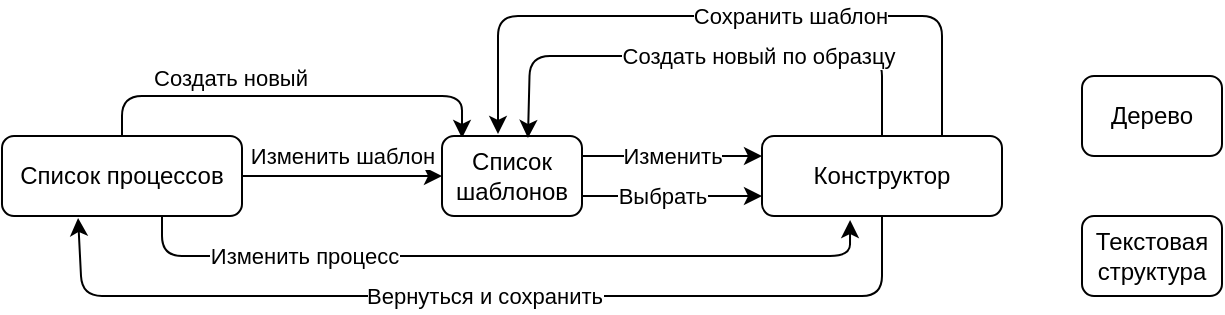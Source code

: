 <mxfile>
    <diagram id="ZVPJdiGa_jfZK9fK7r7h" name="Page-1">
        <mxGraphModel dx="1209" dy="589" grid="1" gridSize="10" guides="1" tooltips="1" connect="1" arrows="1" fold="1" page="1" pageScale="1" pageWidth="850" pageHeight="1100" math="0" shadow="0">
            <root>
                <mxCell id="0"/>
                <mxCell id="1" parent="0"/>
                <mxCell id="4" style="edgeStyle=none;html=1;entryX=0.143;entryY=0.025;entryDx=0;entryDy=0;entryPerimeter=0;" edge="1" parent="1" source="2" target="8">
                    <mxGeometry relative="1" as="geometry">
                        <mxPoint x="360" y="180" as="targetPoint"/>
                        <Array as="points">
                            <mxPoint x="120" y="180"/>
                            <mxPoint x="140" y="180"/>
                            <mxPoint x="290" y="180"/>
                        </Array>
                    </mxGeometry>
                </mxCell>
                <mxCell id="5" value="Создать новый" style="edgeLabel;html=1;align=center;verticalAlign=middle;resizable=0;points=[];" vertex="1" connectable="0" parent="4">
                    <mxGeometry x="-0.2" y="-1" relative="1" as="geometry">
                        <mxPoint x="-11" y="-10" as="offset"/>
                    </mxGeometry>
                </mxCell>
                <mxCell id="15" value="Изменить шаблон" style="edgeStyle=none;html=1;" edge="1" parent="1" source="2" target="8">
                    <mxGeometry y="10" relative="1" as="geometry">
                        <mxPoint as="offset"/>
                    </mxGeometry>
                </mxCell>
                <mxCell id="2" value="Список процессов" style="rounded=1;whiteSpace=wrap;html=1;" vertex="1" parent="1">
                    <mxGeometry x="60" y="200" width="120" height="40" as="geometry"/>
                </mxCell>
                <mxCell id="6" style="edgeStyle=none;html=1;exitX=1;exitY=0.5;exitDx=0;exitDy=0;entryX=0.367;entryY=1.05;entryDx=0;entryDy=0;entryPerimeter=0;" edge="1" parent="1" target="10">
                    <mxGeometry relative="1" as="geometry">
                        <mxPoint x="380" y="260" as="targetPoint"/>
                        <mxPoint x="140" y="240" as="sourcePoint"/>
                        <Array as="points">
                            <mxPoint x="140" y="260"/>
                            <mxPoint x="484" y="260"/>
                        </Array>
                    </mxGeometry>
                </mxCell>
                <mxCell id="7" value="Изменить процесс" style="edgeLabel;html=1;align=center;verticalAlign=middle;resizable=0;points=[];" vertex="1" connectable="0" parent="6">
                    <mxGeometry x="-0.2" y="-1" relative="1" as="geometry">
                        <mxPoint x="-62" y="-1" as="offset"/>
                    </mxGeometry>
                </mxCell>
                <mxCell id="8" value="Список шаблонов" style="rounded=1;whiteSpace=wrap;html=1;" vertex="1" parent="1">
                    <mxGeometry x="280" y="200" width="70" height="40" as="geometry"/>
                </mxCell>
                <mxCell id="9" value="Выбрать" style="endArrow=classic;html=1;exitX=1;exitY=0.75;exitDx=0;exitDy=0;entryX=0;entryY=0.75;entryDx=0;entryDy=0;" edge="1" parent="1" source="8" target="10">
                    <mxGeometry x="-0.111" width="50" height="50" relative="1" as="geometry">
                        <mxPoint x="580" y="320" as="sourcePoint"/>
                        <mxPoint x="440" y="180" as="targetPoint"/>
                        <Array as="points"/>
                        <mxPoint as="offset"/>
                    </mxGeometry>
                </mxCell>
                <mxCell id="12" value="Сохранить шаблон" style="edgeStyle=none;html=1;exitX=0.75;exitY=0;exitDx=0;exitDy=0;entryX=0.4;entryY=-0.025;entryDx=0;entryDy=0;entryPerimeter=0;" edge="1" parent="1" source="10" target="8">
                    <mxGeometry x="-0.2" relative="1" as="geometry">
                        <mxPoint x="300" y="140" as="targetPoint"/>
                        <mxPoint x="560" y="280" as="sourcePoint"/>
                        <Array as="points">
                            <mxPoint x="530" y="140"/>
                            <mxPoint x="420" y="140"/>
                            <mxPoint x="308" y="140"/>
                        </Array>
                        <mxPoint as="offset"/>
                    </mxGeometry>
                </mxCell>
                <mxCell id="10" value="Конструктор" style="rounded=1;whiteSpace=wrap;html=1;" vertex="1" parent="1">
                    <mxGeometry x="440" y="200" width="120" height="40" as="geometry"/>
                </mxCell>
                <mxCell id="11" value="Создать новый по образцу" style="endArrow=classic;html=1;exitX=0.5;exitY=0;exitDx=0;exitDy=0;entryX=0.614;entryY=0.025;entryDx=0;entryDy=0;entryPerimeter=0;" edge="1" parent="1" source="10" target="8">
                    <mxGeometry x="-0.206" width="50" height="50" relative="1" as="geometry">
                        <mxPoint x="580" y="320" as="sourcePoint"/>
                        <mxPoint x="510" y="120" as="targetPoint"/>
                        <Array as="points">
                            <mxPoint x="500" y="160"/>
                            <mxPoint x="324" y="160"/>
                        </Array>
                        <mxPoint as="offset"/>
                    </mxGeometry>
                </mxCell>
                <mxCell id="13" value="Вернуться и сохранить" style="endArrow=classic;html=1;exitX=0.5;exitY=1;exitDx=0;exitDy=0;entryX=0.317;entryY=1.025;entryDx=0;entryDy=0;entryPerimeter=0;" edge="1" parent="1" source="10" target="2">
                    <mxGeometry width="50" height="50" relative="1" as="geometry">
                        <mxPoint x="580" y="320" as="sourcePoint"/>
                        <mxPoint x="120" y="280" as="targetPoint"/>
                        <Array as="points">
                            <mxPoint x="500" y="280"/>
                            <mxPoint x="100" y="280"/>
                        </Array>
                    </mxGeometry>
                </mxCell>
                <mxCell id="14" value="Изменить" style="endArrow=classic;html=1;exitX=1;exitY=0.25;exitDx=0;exitDy=0;entryX=0;entryY=0.25;entryDx=0;entryDy=0;" edge="1" parent="1" source="8" target="10">
                    <mxGeometry width="50" height="50" relative="1" as="geometry">
                        <mxPoint x="580" y="320" as="sourcePoint"/>
                        <mxPoint x="630" y="270" as="targetPoint"/>
                    </mxGeometry>
                </mxCell>
                <mxCell id="16" value="Дерево" style="rounded=1;whiteSpace=wrap;html=1;" vertex="1" parent="1">
                    <mxGeometry x="600" y="170" width="70" height="40" as="geometry"/>
                </mxCell>
                <mxCell id="17" value="Текстовая структура" style="rounded=1;whiteSpace=wrap;html=1;" vertex="1" parent="1">
                    <mxGeometry x="600" y="240" width="70" height="40" as="geometry"/>
                </mxCell>
            </root>
        </mxGraphModel>
    </diagram>
</mxfile>